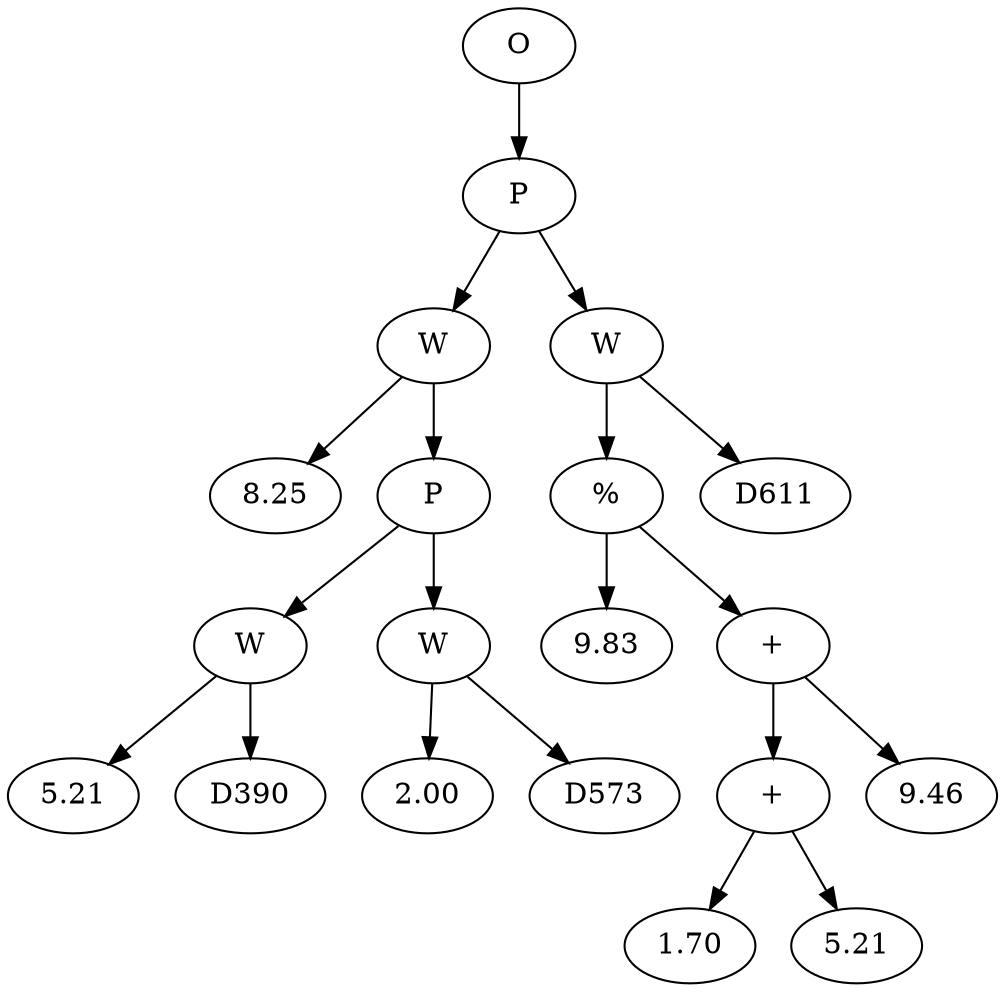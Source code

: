 // Tree
digraph {
	3045422 [label=O]
	3045423 [label=P]
	3045422 -> 3045423
	3045424 [label=W]
	3045423 -> 3045424
	3045425 [label=8.25]
	3045424 -> 3045425
	3045426 [label=P]
	3045424 -> 3045426
	3045427 [label=W]
	3045426 -> 3045427
	3045428 [label=5.21]
	3045427 -> 3045428
	3045429 [label=D390]
	3045427 -> 3045429
	3045430 [label=W]
	3045426 -> 3045430
	3045431 [label=2.00]
	3045430 -> 3045431
	3045432 [label=D573]
	3045430 -> 3045432
	3045433 [label=W]
	3045423 -> 3045433
	3045434 [label="%"]
	3045433 -> 3045434
	3045435 [label=9.83]
	3045434 -> 3045435
	3045436 [label="+"]
	3045434 -> 3045436
	3045437 [label="+"]
	3045436 -> 3045437
	3045438 [label=1.70]
	3045437 -> 3045438
	3045439 [label=5.21]
	3045437 -> 3045439
	3045440 [label=9.46]
	3045436 -> 3045440
	3045441 [label=D611]
	3045433 -> 3045441
}
